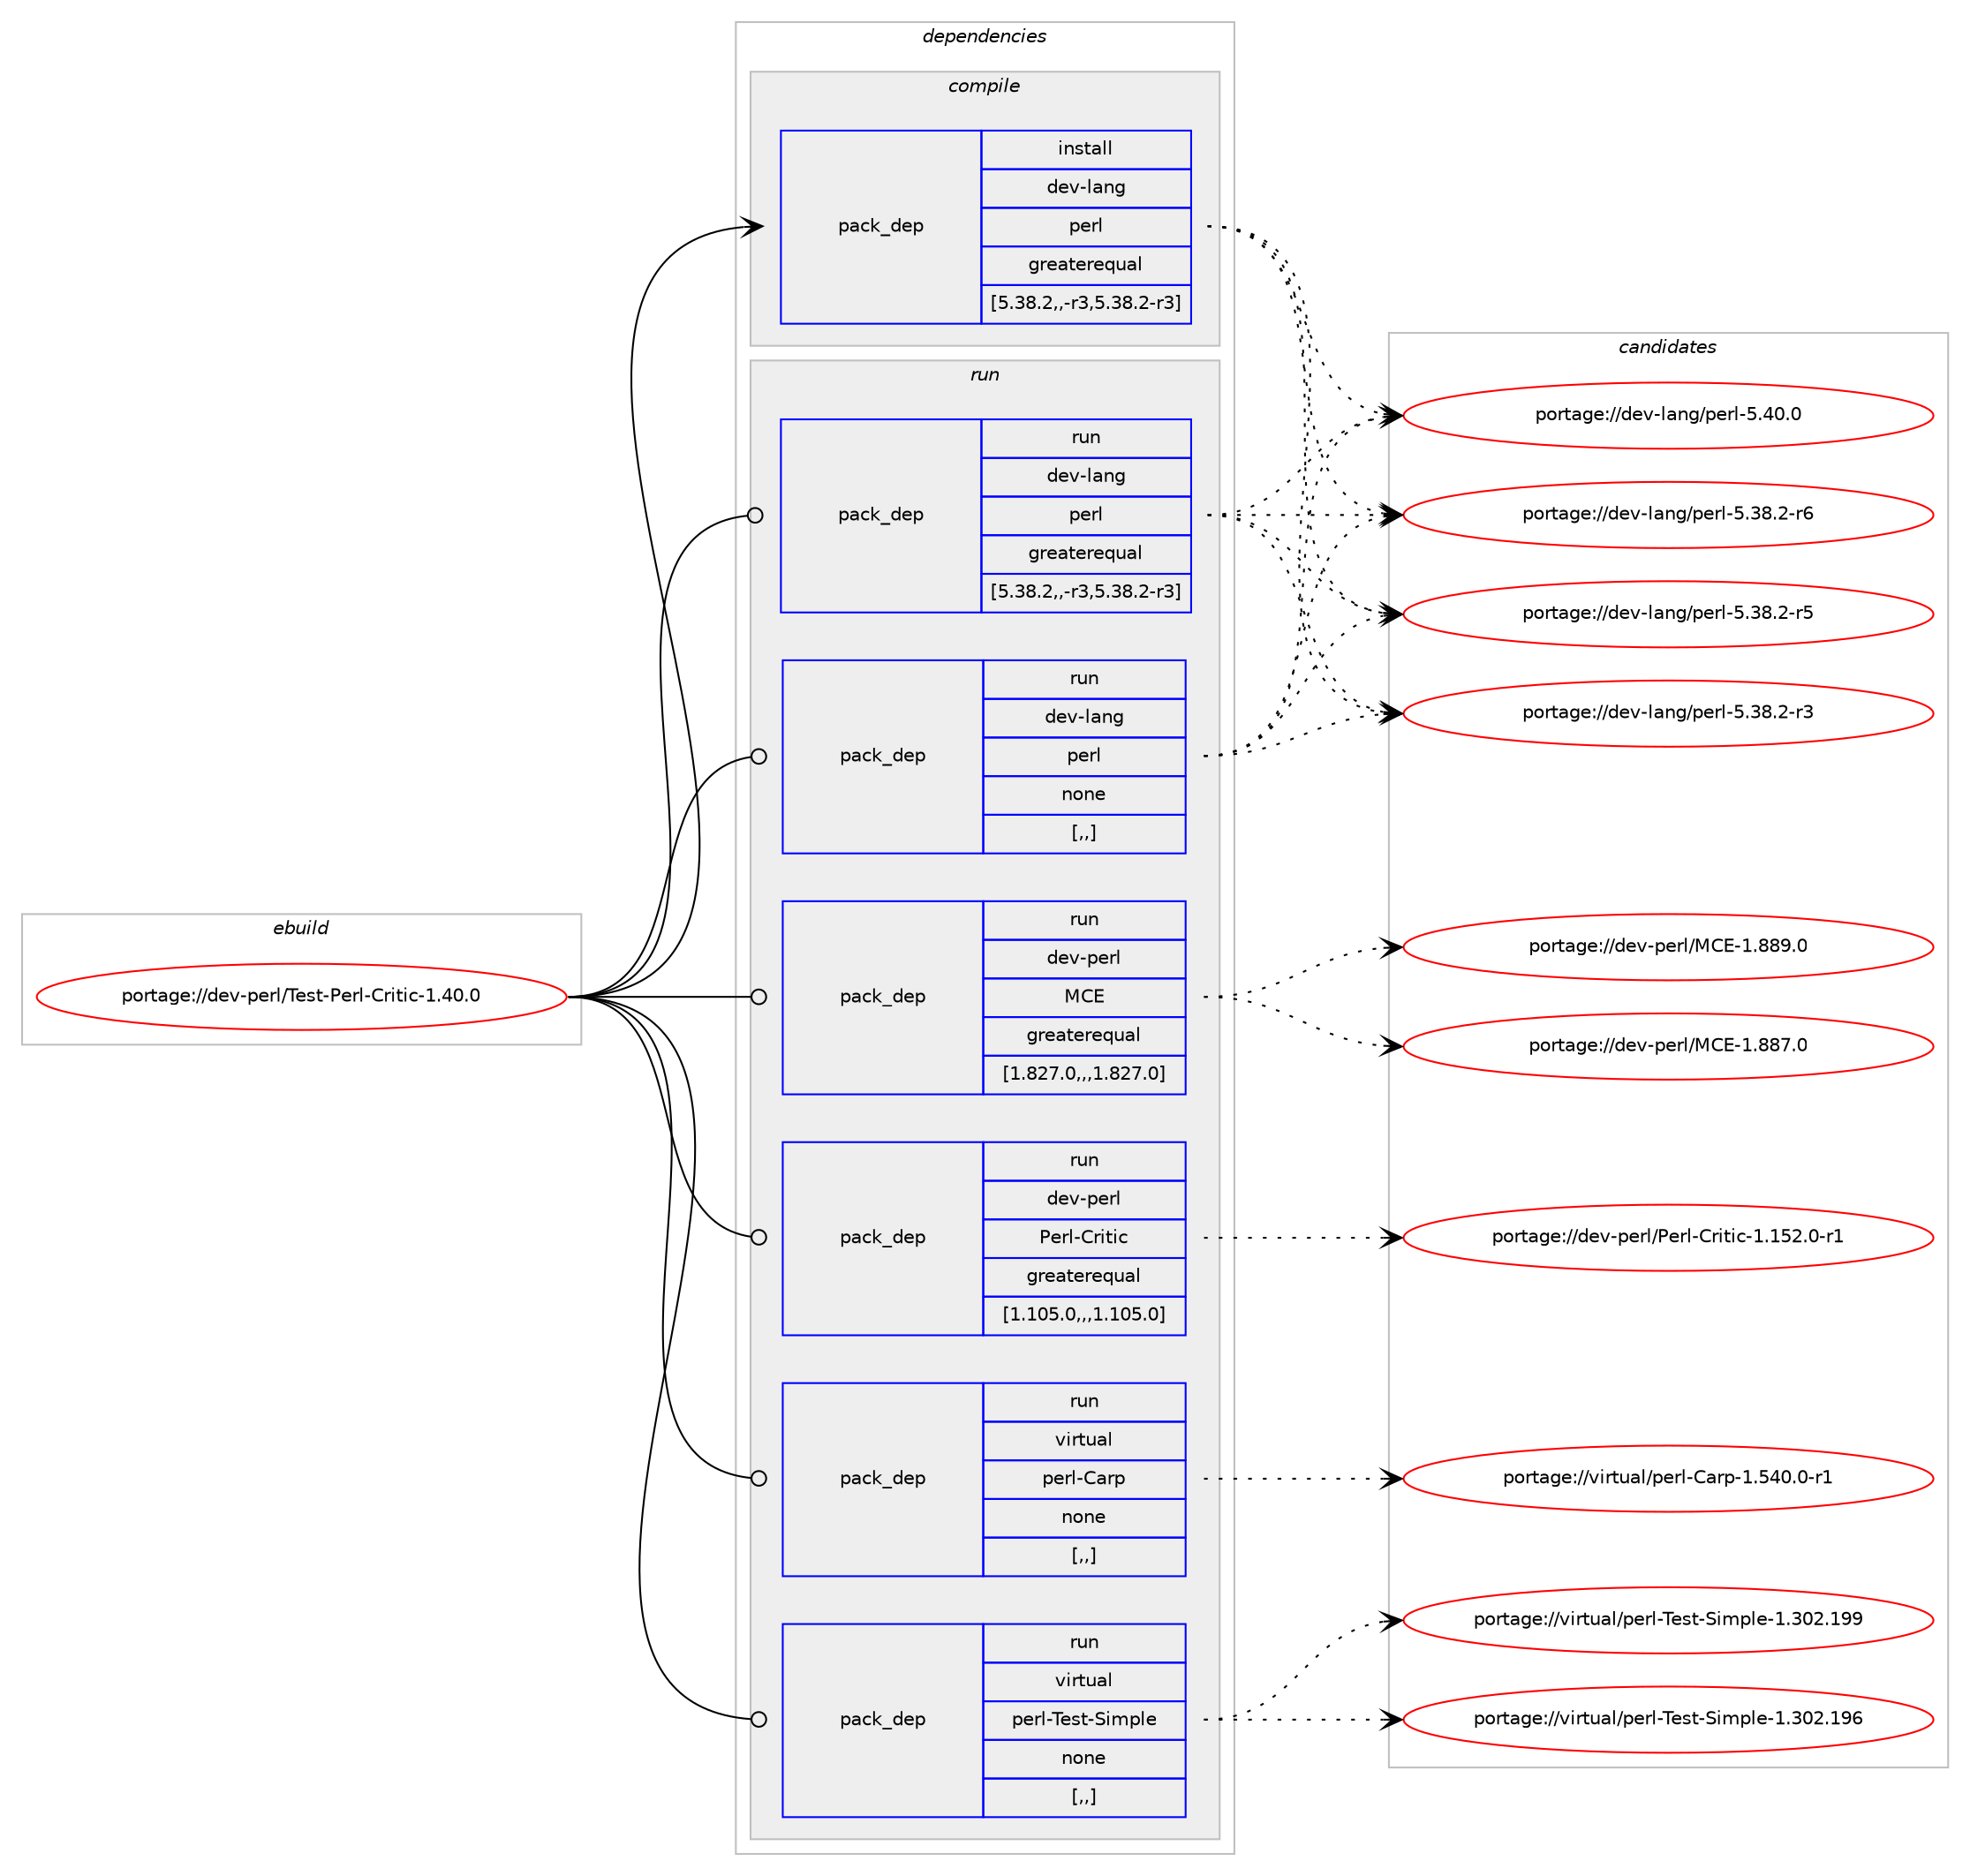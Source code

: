 digraph prolog {

# *************
# Graph options
# *************

newrank=true;
concentrate=true;
compound=true;
graph [rankdir=LR,fontname=Helvetica,fontsize=10,ranksep=1.5];#, ranksep=2.5, nodesep=0.2];
edge  [arrowhead=vee];
node  [fontname=Helvetica,fontsize=10];

# **********
# The ebuild
# **********

subgraph cluster_leftcol {
color=gray;
label=<<i>ebuild</i>>;
id [label="portage://dev-perl/Test-Perl-Critic-1.40.0", color=red, width=4, href="../dev-perl/Test-Perl-Critic-1.40.0.svg"];
}

# ****************
# The dependencies
# ****************

subgraph cluster_midcol {
color=gray;
label=<<i>dependencies</i>>;
subgraph cluster_compile {
fillcolor="#eeeeee";
style=filled;
label=<<i>compile</i>>;
subgraph pack466867 {
dependency631986 [label=<<TABLE BORDER="0" CELLBORDER="1" CELLSPACING="0" CELLPADDING="4" WIDTH="220"><TR><TD ROWSPAN="6" CELLPADDING="30">pack_dep</TD></TR><TR><TD WIDTH="110">install</TD></TR><TR><TD>dev-lang</TD></TR><TR><TD>perl</TD></TR><TR><TD>greaterequal</TD></TR><TR><TD>[5.38.2,,-r3,5.38.2-r3]</TD></TR></TABLE>>, shape=none, color=blue];
}
id:e -> dependency631986:w [weight=20,style="solid",arrowhead="vee"];
}
subgraph cluster_compileandrun {
fillcolor="#eeeeee";
style=filled;
label=<<i>compile and run</i>>;
}
subgraph cluster_run {
fillcolor="#eeeeee";
style=filled;
label=<<i>run</i>>;
subgraph pack466868 {
dependency631987 [label=<<TABLE BORDER="0" CELLBORDER="1" CELLSPACING="0" CELLPADDING="4" WIDTH="220"><TR><TD ROWSPAN="6" CELLPADDING="30">pack_dep</TD></TR><TR><TD WIDTH="110">run</TD></TR><TR><TD>dev-lang</TD></TR><TR><TD>perl</TD></TR><TR><TD>greaterequal</TD></TR><TR><TD>[5.38.2,,-r3,5.38.2-r3]</TD></TR></TABLE>>, shape=none, color=blue];
}
id:e -> dependency631987:w [weight=20,style="solid",arrowhead="odot"];
subgraph pack466869 {
dependency631988 [label=<<TABLE BORDER="0" CELLBORDER="1" CELLSPACING="0" CELLPADDING="4" WIDTH="220"><TR><TD ROWSPAN="6" CELLPADDING="30">pack_dep</TD></TR><TR><TD WIDTH="110">run</TD></TR><TR><TD>dev-lang</TD></TR><TR><TD>perl</TD></TR><TR><TD>none</TD></TR><TR><TD>[,,]</TD></TR></TABLE>>, shape=none, color=blue];
}
id:e -> dependency631988:w [weight=20,style="solid",arrowhead="odot"];
subgraph pack466870 {
dependency631989 [label=<<TABLE BORDER="0" CELLBORDER="1" CELLSPACING="0" CELLPADDING="4" WIDTH="220"><TR><TD ROWSPAN="6" CELLPADDING="30">pack_dep</TD></TR><TR><TD WIDTH="110">run</TD></TR><TR><TD>dev-perl</TD></TR><TR><TD>MCE</TD></TR><TR><TD>greaterequal</TD></TR><TR><TD>[1.827.0,,,1.827.0]</TD></TR></TABLE>>, shape=none, color=blue];
}
id:e -> dependency631989:w [weight=20,style="solid",arrowhead="odot"];
subgraph pack466871 {
dependency631990 [label=<<TABLE BORDER="0" CELLBORDER="1" CELLSPACING="0" CELLPADDING="4" WIDTH="220"><TR><TD ROWSPAN="6" CELLPADDING="30">pack_dep</TD></TR><TR><TD WIDTH="110">run</TD></TR><TR><TD>dev-perl</TD></TR><TR><TD>Perl-Critic</TD></TR><TR><TD>greaterequal</TD></TR><TR><TD>[1.105.0,,,1.105.0]</TD></TR></TABLE>>, shape=none, color=blue];
}
id:e -> dependency631990:w [weight=20,style="solid",arrowhead="odot"];
subgraph pack466872 {
dependency631991 [label=<<TABLE BORDER="0" CELLBORDER="1" CELLSPACING="0" CELLPADDING="4" WIDTH="220"><TR><TD ROWSPAN="6" CELLPADDING="30">pack_dep</TD></TR><TR><TD WIDTH="110">run</TD></TR><TR><TD>virtual</TD></TR><TR><TD>perl-Carp</TD></TR><TR><TD>none</TD></TR><TR><TD>[,,]</TD></TR></TABLE>>, shape=none, color=blue];
}
id:e -> dependency631991:w [weight=20,style="solid",arrowhead="odot"];
subgraph pack466873 {
dependency631992 [label=<<TABLE BORDER="0" CELLBORDER="1" CELLSPACING="0" CELLPADDING="4" WIDTH="220"><TR><TD ROWSPAN="6" CELLPADDING="30">pack_dep</TD></TR><TR><TD WIDTH="110">run</TD></TR><TR><TD>virtual</TD></TR><TR><TD>perl-Test-Simple</TD></TR><TR><TD>none</TD></TR><TR><TD>[,,]</TD></TR></TABLE>>, shape=none, color=blue];
}
id:e -> dependency631992:w [weight=20,style="solid",arrowhead="odot"];
}
}

# **************
# The candidates
# **************

subgraph cluster_choices {
rank=same;
color=gray;
label=<<i>candidates</i>>;

subgraph choice466867 {
color=black;
nodesep=1;
choice10010111845108971101034711210111410845534652484648 [label="portage://dev-lang/perl-5.40.0", color=red, width=4,href="../dev-lang/perl-5.40.0.svg"];
choice100101118451089711010347112101114108455346515646504511454 [label="portage://dev-lang/perl-5.38.2-r6", color=red, width=4,href="../dev-lang/perl-5.38.2-r6.svg"];
choice100101118451089711010347112101114108455346515646504511453 [label="portage://dev-lang/perl-5.38.2-r5", color=red, width=4,href="../dev-lang/perl-5.38.2-r5.svg"];
choice100101118451089711010347112101114108455346515646504511451 [label="portage://dev-lang/perl-5.38.2-r3", color=red, width=4,href="../dev-lang/perl-5.38.2-r3.svg"];
dependency631986:e -> choice10010111845108971101034711210111410845534652484648:w [style=dotted,weight="100"];
dependency631986:e -> choice100101118451089711010347112101114108455346515646504511454:w [style=dotted,weight="100"];
dependency631986:e -> choice100101118451089711010347112101114108455346515646504511453:w [style=dotted,weight="100"];
dependency631986:e -> choice100101118451089711010347112101114108455346515646504511451:w [style=dotted,weight="100"];
}
subgraph choice466868 {
color=black;
nodesep=1;
choice10010111845108971101034711210111410845534652484648 [label="portage://dev-lang/perl-5.40.0", color=red, width=4,href="../dev-lang/perl-5.40.0.svg"];
choice100101118451089711010347112101114108455346515646504511454 [label="portage://dev-lang/perl-5.38.2-r6", color=red, width=4,href="../dev-lang/perl-5.38.2-r6.svg"];
choice100101118451089711010347112101114108455346515646504511453 [label="portage://dev-lang/perl-5.38.2-r5", color=red, width=4,href="../dev-lang/perl-5.38.2-r5.svg"];
choice100101118451089711010347112101114108455346515646504511451 [label="portage://dev-lang/perl-5.38.2-r3", color=red, width=4,href="../dev-lang/perl-5.38.2-r3.svg"];
dependency631987:e -> choice10010111845108971101034711210111410845534652484648:w [style=dotted,weight="100"];
dependency631987:e -> choice100101118451089711010347112101114108455346515646504511454:w [style=dotted,weight="100"];
dependency631987:e -> choice100101118451089711010347112101114108455346515646504511453:w [style=dotted,weight="100"];
dependency631987:e -> choice100101118451089711010347112101114108455346515646504511451:w [style=dotted,weight="100"];
}
subgraph choice466869 {
color=black;
nodesep=1;
choice10010111845108971101034711210111410845534652484648 [label="portage://dev-lang/perl-5.40.0", color=red, width=4,href="../dev-lang/perl-5.40.0.svg"];
choice100101118451089711010347112101114108455346515646504511454 [label="portage://dev-lang/perl-5.38.2-r6", color=red, width=4,href="../dev-lang/perl-5.38.2-r6.svg"];
choice100101118451089711010347112101114108455346515646504511453 [label="portage://dev-lang/perl-5.38.2-r5", color=red, width=4,href="../dev-lang/perl-5.38.2-r5.svg"];
choice100101118451089711010347112101114108455346515646504511451 [label="portage://dev-lang/perl-5.38.2-r3", color=red, width=4,href="../dev-lang/perl-5.38.2-r3.svg"];
dependency631988:e -> choice10010111845108971101034711210111410845534652484648:w [style=dotted,weight="100"];
dependency631988:e -> choice100101118451089711010347112101114108455346515646504511454:w [style=dotted,weight="100"];
dependency631988:e -> choice100101118451089711010347112101114108455346515646504511453:w [style=dotted,weight="100"];
dependency631988:e -> choice100101118451089711010347112101114108455346515646504511451:w [style=dotted,weight="100"];
}
subgraph choice466870 {
color=black;
nodesep=1;
choice10010111845112101114108477767694549465656574648 [label="portage://dev-perl/MCE-1.889.0", color=red, width=4,href="../dev-perl/MCE-1.889.0.svg"];
choice10010111845112101114108477767694549465656554648 [label="portage://dev-perl/MCE-1.887.0", color=red, width=4,href="../dev-perl/MCE-1.887.0.svg"];
dependency631989:e -> choice10010111845112101114108477767694549465656574648:w [style=dotted,weight="100"];
dependency631989:e -> choice10010111845112101114108477767694549465656554648:w [style=dotted,weight="100"];
}
subgraph choice466871 {
color=black;
nodesep=1;
choice10010111845112101114108478010111410845671141051161059945494649535046484511449 [label="portage://dev-perl/Perl-Critic-1.152.0-r1", color=red, width=4,href="../dev-perl/Perl-Critic-1.152.0-r1.svg"];
dependency631990:e -> choice10010111845112101114108478010111410845671141051161059945494649535046484511449:w [style=dotted,weight="100"];
}
subgraph choice466872 {
color=black;
nodesep=1;
choice118105114116117971084711210111410845679711411245494653524846484511449 [label="portage://virtual/perl-Carp-1.540.0-r1", color=red, width=4,href="../virtual/perl-Carp-1.540.0-r1.svg"];
dependency631991:e -> choice118105114116117971084711210111410845679711411245494653524846484511449:w [style=dotted,weight="100"];
}
subgraph choice466873 {
color=black;
nodesep=1;
choice11810511411611797108471121011141084584101115116458310510911210810145494651485046495757 [label="portage://virtual/perl-Test-Simple-1.302.199", color=red, width=4,href="../virtual/perl-Test-Simple-1.302.199.svg"];
choice11810511411611797108471121011141084584101115116458310510911210810145494651485046495754 [label="portage://virtual/perl-Test-Simple-1.302.196", color=red, width=4,href="../virtual/perl-Test-Simple-1.302.196.svg"];
dependency631992:e -> choice11810511411611797108471121011141084584101115116458310510911210810145494651485046495757:w [style=dotted,weight="100"];
dependency631992:e -> choice11810511411611797108471121011141084584101115116458310510911210810145494651485046495754:w [style=dotted,weight="100"];
}
}

}
